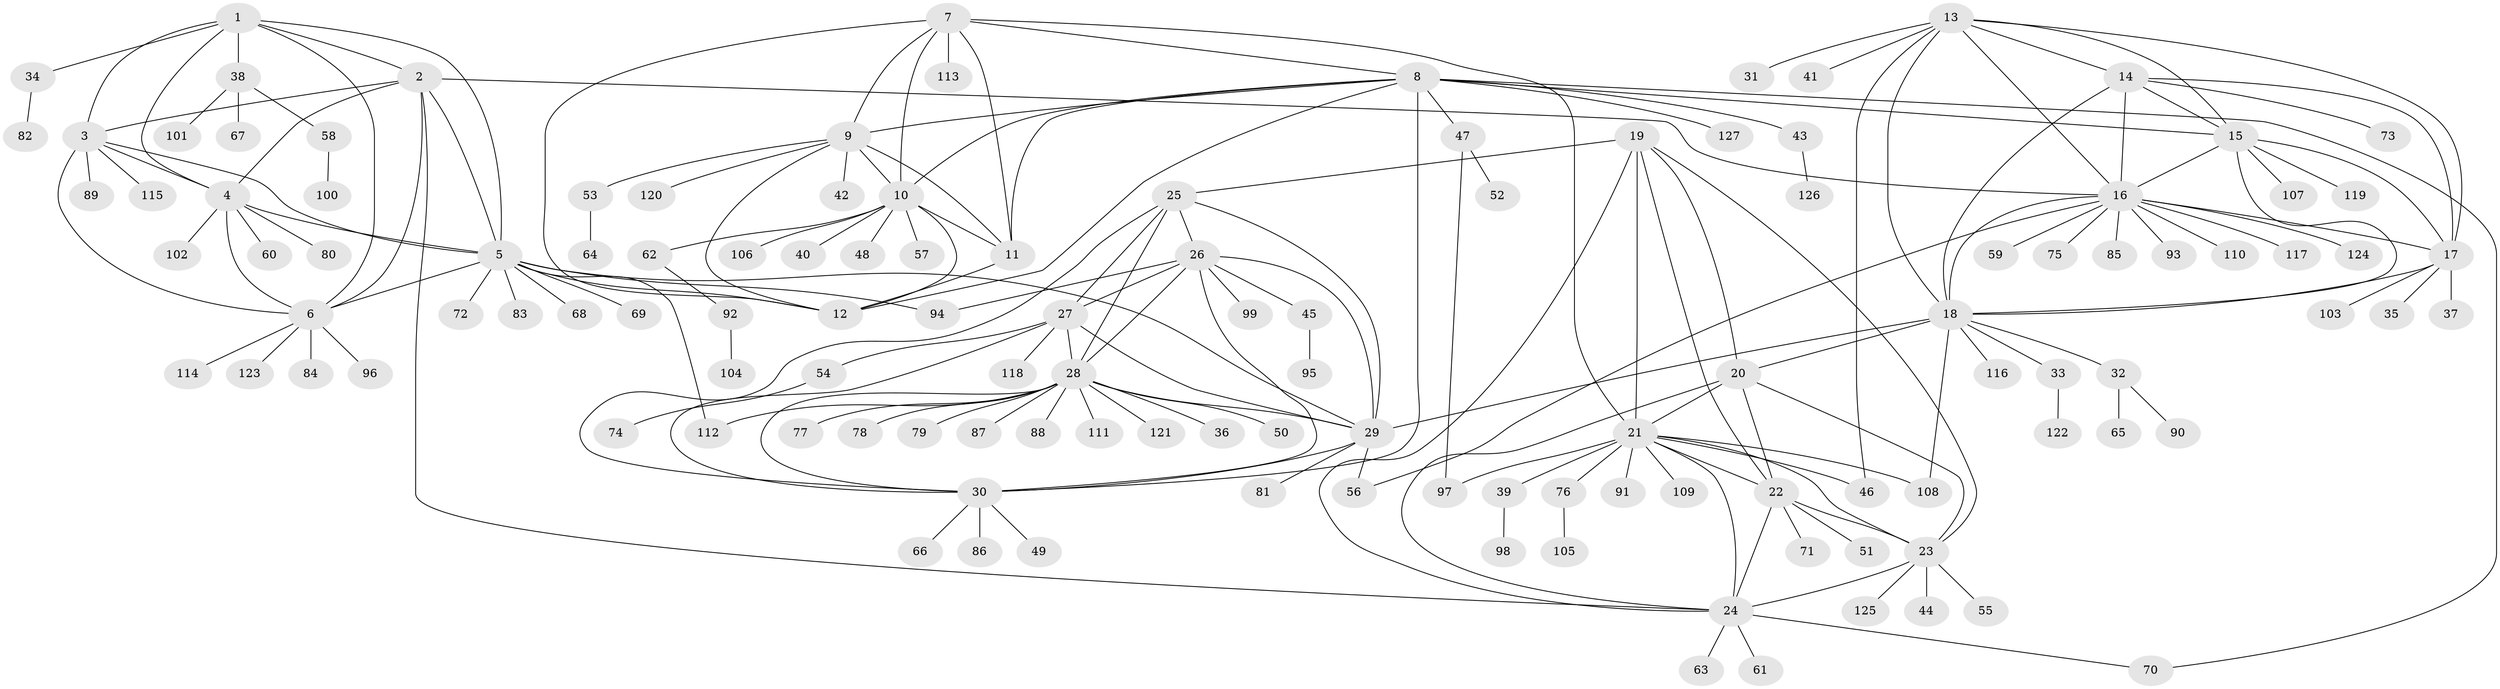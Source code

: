 // Generated by graph-tools (version 1.1) at 2025/37/03/09/25 02:37:25]
// undirected, 127 vertices, 189 edges
graph export_dot {
graph [start="1"]
  node [color=gray90,style=filled];
  1;
  2;
  3;
  4;
  5;
  6;
  7;
  8;
  9;
  10;
  11;
  12;
  13;
  14;
  15;
  16;
  17;
  18;
  19;
  20;
  21;
  22;
  23;
  24;
  25;
  26;
  27;
  28;
  29;
  30;
  31;
  32;
  33;
  34;
  35;
  36;
  37;
  38;
  39;
  40;
  41;
  42;
  43;
  44;
  45;
  46;
  47;
  48;
  49;
  50;
  51;
  52;
  53;
  54;
  55;
  56;
  57;
  58;
  59;
  60;
  61;
  62;
  63;
  64;
  65;
  66;
  67;
  68;
  69;
  70;
  71;
  72;
  73;
  74;
  75;
  76;
  77;
  78;
  79;
  80;
  81;
  82;
  83;
  84;
  85;
  86;
  87;
  88;
  89;
  90;
  91;
  92;
  93;
  94;
  95;
  96;
  97;
  98;
  99;
  100;
  101;
  102;
  103;
  104;
  105;
  106;
  107;
  108;
  109;
  110;
  111;
  112;
  113;
  114;
  115;
  116;
  117;
  118;
  119;
  120;
  121;
  122;
  123;
  124;
  125;
  126;
  127;
  1 -- 2;
  1 -- 3;
  1 -- 4;
  1 -- 5;
  1 -- 6;
  1 -- 34;
  1 -- 38;
  2 -- 3;
  2 -- 4;
  2 -- 5;
  2 -- 6;
  2 -- 16;
  2 -- 24;
  3 -- 4;
  3 -- 5;
  3 -- 6;
  3 -- 89;
  3 -- 115;
  4 -- 5;
  4 -- 6;
  4 -- 60;
  4 -- 80;
  4 -- 102;
  5 -- 6;
  5 -- 12;
  5 -- 29;
  5 -- 68;
  5 -- 69;
  5 -- 72;
  5 -- 83;
  5 -- 94;
  5 -- 112;
  6 -- 84;
  6 -- 96;
  6 -- 114;
  6 -- 123;
  7 -- 8;
  7 -- 9;
  7 -- 10;
  7 -- 11;
  7 -- 12;
  7 -- 21;
  7 -- 113;
  8 -- 9;
  8 -- 10;
  8 -- 11;
  8 -- 12;
  8 -- 15;
  8 -- 30;
  8 -- 43;
  8 -- 47;
  8 -- 70;
  8 -- 127;
  9 -- 10;
  9 -- 11;
  9 -- 12;
  9 -- 42;
  9 -- 53;
  9 -- 120;
  10 -- 11;
  10 -- 12;
  10 -- 40;
  10 -- 48;
  10 -- 57;
  10 -- 62;
  10 -- 106;
  11 -- 12;
  13 -- 14;
  13 -- 15;
  13 -- 16;
  13 -- 17;
  13 -- 18;
  13 -- 31;
  13 -- 41;
  13 -- 46;
  14 -- 15;
  14 -- 16;
  14 -- 17;
  14 -- 18;
  14 -- 73;
  15 -- 16;
  15 -- 17;
  15 -- 18;
  15 -- 107;
  15 -- 119;
  16 -- 17;
  16 -- 18;
  16 -- 56;
  16 -- 59;
  16 -- 75;
  16 -- 85;
  16 -- 93;
  16 -- 110;
  16 -- 117;
  16 -- 124;
  17 -- 18;
  17 -- 35;
  17 -- 37;
  17 -- 103;
  18 -- 20;
  18 -- 29;
  18 -- 32;
  18 -- 33;
  18 -- 108;
  18 -- 116;
  19 -- 20;
  19 -- 21;
  19 -- 22;
  19 -- 23;
  19 -- 24;
  19 -- 25;
  20 -- 21;
  20 -- 22;
  20 -- 23;
  20 -- 24;
  21 -- 22;
  21 -- 23;
  21 -- 24;
  21 -- 39;
  21 -- 46;
  21 -- 76;
  21 -- 91;
  21 -- 97;
  21 -- 108;
  21 -- 109;
  22 -- 23;
  22 -- 24;
  22 -- 51;
  22 -- 71;
  23 -- 24;
  23 -- 44;
  23 -- 55;
  23 -- 125;
  24 -- 61;
  24 -- 63;
  24 -- 70;
  25 -- 26;
  25 -- 27;
  25 -- 28;
  25 -- 29;
  25 -- 30;
  26 -- 27;
  26 -- 28;
  26 -- 29;
  26 -- 30;
  26 -- 45;
  26 -- 94;
  26 -- 99;
  27 -- 28;
  27 -- 29;
  27 -- 30;
  27 -- 54;
  27 -- 118;
  28 -- 29;
  28 -- 30;
  28 -- 36;
  28 -- 50;
  28 -- 77;
  28 -- 78;
  28 -- 79;
  28 -- 87;
  28 -- 88;
  28 -- 111;
  28 -- 112;
  28 -- 121;
  29 -- 30;
  29 -- 56;
  29 -- 81;
  30 -- 49;
  30 -- 66;
  30 -- 86;
  32 -- 65;
  32 -- 90;
  33 -- 122;
  34 -- 82;
  38 -- 58;
  38 -- 67;
  38 -- 101;
  39 -- 98;
  43 -- 126;
  45 -- 95;
  47 -- 52;
  47 -- 97;
  53 -- 64;
  54 -- 74;
  58 -- 100;
  62 -- 92;
  76 -- 105;
  92 -- 104;
}

